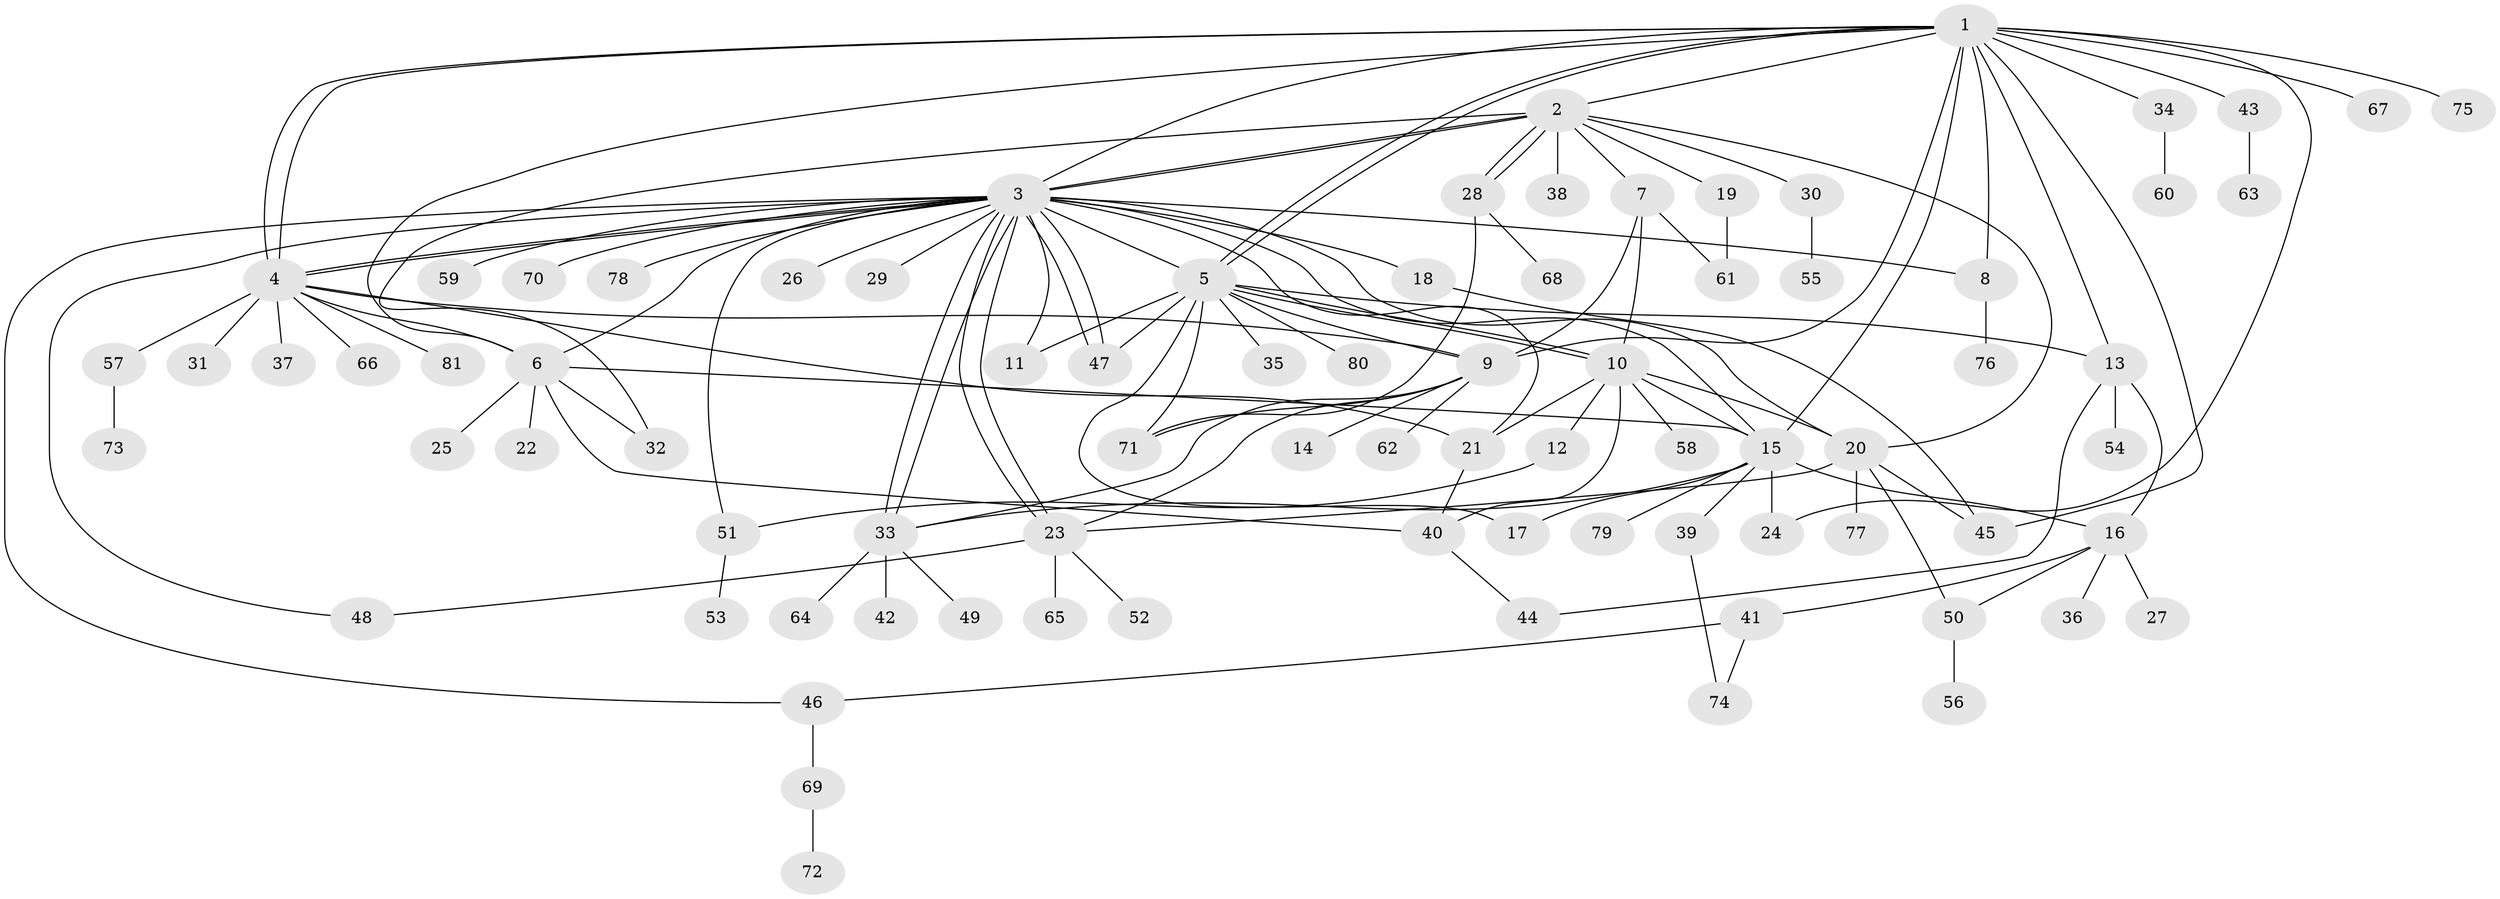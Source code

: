 // Generated by graph-tools (version 1.1) at 2025/49/03/09/25 03:49:47]
// undirected, 81 vertices, 130 edges
graph export_dot {
graph [start="1"]
  node [color=gray90,style=filled];
  1;
  2;
  3;
  4;
  5;
  6;
  7;
  8;
  9;
  10;
  11;
  12;
  13;
  14;
  15;
  16;
  17;
  18;
  19;
  20;
  21;
  22;
  23;
  24;
  25;
  26;
  27;
  28;
  29;
  30;
  31;
  32;
  33;
  34;
  35;
  36;
  37;
  38;
  39;
  40;
  41;
  42;
  43;
  44;
  45;
  46;
  47;
  48;
  49;
  50;
  51;
  52;
  53;
  54;
  55;
  56;
  57;
  58;
  59;
  60;
  61;
  62;
  63;
  64;
  65;
  66;
  67;
  68;
  69;
  70;
  71;
  72;
  73;
  74;
  75;
  76;
  77;
  78;
  79;
  80;
  81;
  1 -- 2;
  1 -- 3;
  1 -- 4;
  1 -- 4;
  1 -- 5;
  1 -- 5;
  1 -- 6;
  1 -- 8;
  1 -- 9;
  1 -- 13;
  1 -- 15;
  1 -- 24;
  1 -- 34;
  1 -- 43;
  1 -- 45;
  1 -- 67;
  1 -- 75;
  2 -- 3;
  2 -- 3;
  2 -- 7;
  2 -- 19;
  2 -- 20;
  2 -- 28;
  2 -- 28;
  2 -- 30;
  2 -- 32;
  2 -- 38;
  3 -- 4;
  3 -- 4;
  3 -- 5;
  3 -- 6;
  3 -- 8;
  3 -- 11;
  3 -- 15;
  3 -- 18;
  3 -- 20;
  3 -- 21;
  3 -- 23;
  3 -- 23;
  3 -- 26;
  3 -- 29;
  3 -- 33;
  3 -- 33;
  3 -- 46;
  3 -- 47;
  3 -- 47;
  3 -- 48;
  3 -- 51;
  3 -- 59;
  3 -- 70;
  3 -- 78;
  4 -- 6;
  4 -- 9;
  4 -- 21;
  4 -- 31;
  4 -- 37;
  4 -- 57;
  4 -- 66;
  4 -- 81;
  5 -- 9;
  5 -- 10;
  5 -- 10;
  5 -- 11;
  5 -- 13;
  5 -- 17;
  5 -- 35;
  5 -- 47;
  5 -- 71;
  5 -- 80;
  6 -- 15;
  6 -- 22;
  6 -- 25;
  6 -- 32;
  6 -- 40;
  7 -- 9;
  7 -- 10;
  7 -- 61;
  8 -- 76;
  9 -- 14;
  9 -- 23;
  9 -- 33;
  9 -- 62;
  9 -- 71;
  10 -- 12;
  10 -- 15;
  10 -- 20;
  10 -- 21;
  10 -- 40;
  10 -- 58;
  12 -- 51;
  13 -- 16;
  13 -- 44;
  13 -- 54;
  15 -- 16;
  15 -- 17;
  15 -- 24;
  15 -- 33;
  15 -- 39;
  15 -- 79;
  16 -- 27;
  16 -- 36;
  16 -- 41;
  16 -- 50;
  18 -- 45;
  19 -- 61;
  20 -- 23;
  20 -- 45;
  20 -- 50;
  20 -- 77;
  21 -- 40;
  23 -- 48;
  23 -- 52;
  23 -- 65;
  28 -- 68;
  28 -- 71;
  30 -- 55;
  33 -- 42;
  33 -- 49;
  33 -- 64;
  34 -- 60;
  39 -- 74;
  40 -- 44;
  41 -- 46;
  41 -- 74;
  43 -- 63;
  46 -- 69;
  50 -- 56;
  51 -- 53;
  57 -- 73;
  69 -- 72;
}
